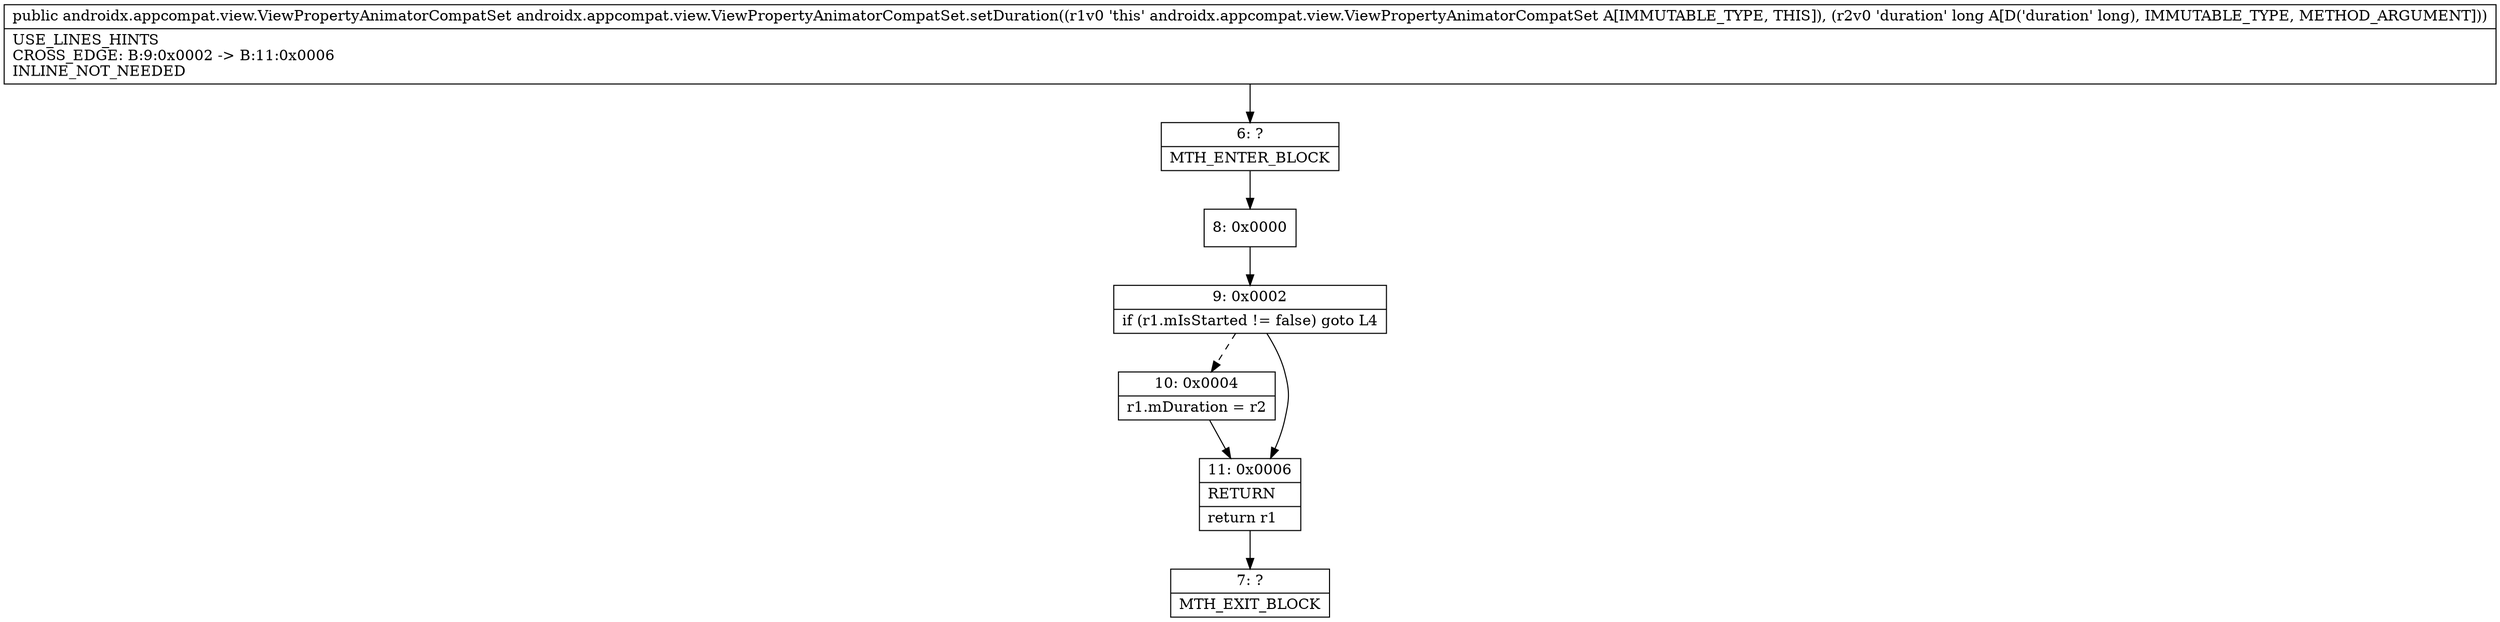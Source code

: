 digraph "CFG forandroidx.appcompat.view.ViewPropertyAnimatorCompatSet.setDuration(J)Landroidx\/appcompat\/view\/ViewPropertyAnimatorCompatSet;" {
Node_6 [shape=record,label="{6\:\ ?|MTH_ENTER_BLOCK\l}"];
Node_8 [shape=record,label="{8\:\ 0x0000}"];
Node_9 [shape=record,label="{9\:\ 0x0002|if (r1.mIsStarted != false) goto L4\l}"];
Node_10 [shape=record,label="{10\:\ 0x0004|r1.mDuration = r2\l}"];
Node_11 [shape=record,label="{11\:\ 0x0006|RETURN\l|return r1\l}"];
Node_7 [shape=record,label="{7\:\ ?|MTH_EXIT_BLOCK\l}"];
MethodNode[shape=record,label="{public androidx.appcompat.view.ViewPropertyAnimatorCompatSet androidx.appcompat.view.ViewPropertyAnimatorCompatSet.setDuration((r1v0 'this' androidx.appcompat.view.ViewPropertyAnimatorCompatSet A[IMMUTABLE_TYPE, THIS]), (r2v0 'duration' long A[D('duration' long), IMMUTABLE_TYPE, METHOD_ARGUMENT]))  | USE_LINES_HINTS\lCROSS_EDGE: B:9:0x0002 \-\> B:11:0x0006\lINLINE_NOT_NEEDED\l}"];
MethodNode -> Node_6;Node_6 -> Node_8;
Node_8 -> Node_9;
Node_9 -> Node_10[style=dashed];
Node_9 -> Node_11;
Node_10 -> Node_11;
Node_11 -> Node_7;
}

